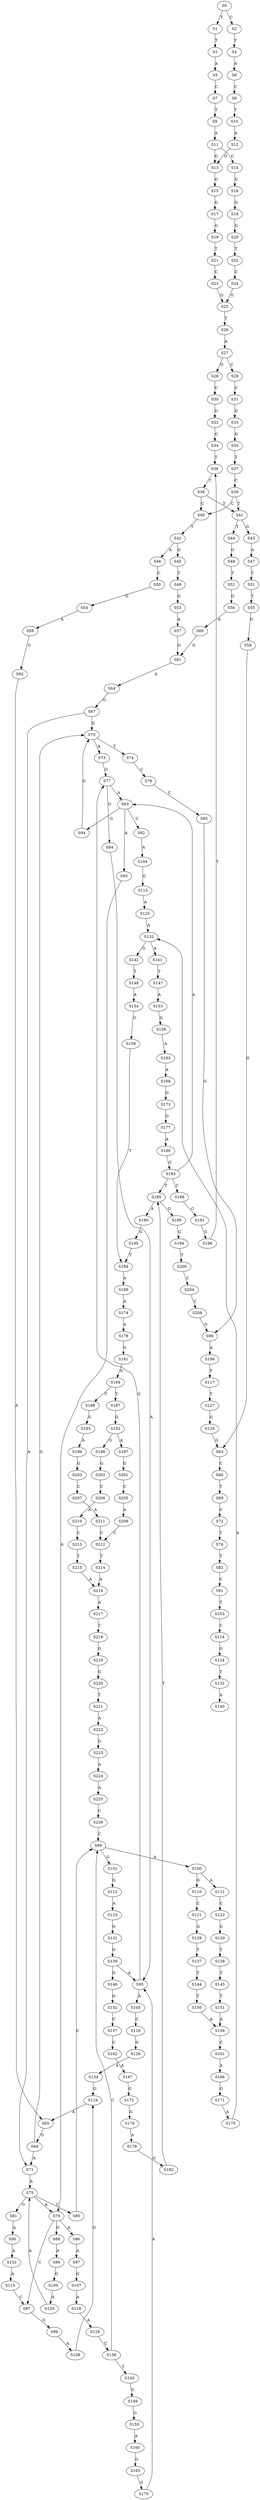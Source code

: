 strict digraph  {
	S0 -> S1 [ label = T ];
	S0 -> S2 [ label = C ];
	S1 -> S3 [ label = T ];
	S2 -> S4 [ label = T ];
	S3 -> S5 [ label = A ];
	S4 -> S6 [ label = A ];
	S5 -> S7 [ label = C ];
	S6 -> S8 [ label = C ];
	S7 -> S9 [ label = T ];
	S8 -> S10 [ label = T ];
	S9 -> S11 [ label = A ];
	S10 -> S12 [ label = A ];
	S11 -> S13 [ label = G ];
	S11 -> S14 [ label = C ];
	S12 -> S13 [ label = G ];
	S13 -> S15 [ label = G ];
	S14 -> S16 [ label = G ];
	S15 -> S17 [ label = G ];
	S16 -> S18 [ label = G ];
	S17 -> S19 [ label = G ];
	S18 -> S20 [ label = G ];
	S19 -> S21 [ label = T ];
	S20 -> S22 [ label = T ];
	S21 -> S23 [ label = C ];
	S22 -> S24 [ label = C ];
	S23 -> S25 [ label = G ];
	S24 -> S25 [ label = G ];
	S25 -> S26 [ label = T ];
	S26 -> S27 [ label = A ];
	S27 -> S28 [ label = G ];
	S27 -> S29 [ label = C ];
	S28 -> S30 [ label = C ];
	S29 -> S31 [ label = C ];
	S30 -> S32 [ label = G ];
	S31 -> S33 [ label = G ];
	S32 -> S34 [ label = G ];
	S33 -> S35 [ label = G ];
	S34 -> S36 [ label = T ];
	S35 -> S37 [ label = T ];
	S36 -> S38 [ label = C ];
	S37 -> S39 [ label = C ];
	S38 -> S40 [ label = C ];
	S38 -> S41 [ label = T ];
	S39 -> S40 [ label = C ];
	S39 -> S41 [ label = T ];
	S40 -> S42 [ label = T ];
	S41 -> S43 [ label = G ];
	S41 -> S44 [ label = T ];
	S42 -> S45 [ label = G ];
	S42 -> S46 [ label = A ];
	S43 -> S47 [ label = A ];
	S44 -> S48 [ label = G ];
	S45 -> S49 [ label = T ];
	S46 -> S50 [ label = C ];
	S47 -> S51 [ label = T ];
	S48 -> S52 [ label = T ];
	S49 -> S53 [ label = G ];
	S50 -> S54 [ label = G ];
	S51 -> S55 [ label = T ];
	S52 -> S56 [ label = G ];
	S53 -> S57 [ label = A ];
	S54 -> S58 [ label = A ];
	S55 -> S59 [ label = G ];
	S56 -> S60 [ label = A ];
	S57 -> S61 [ label = G ];
	S58 -> S62 [ label = G ];
	S59 -> S63 [ label = G ];
	S60 -> S61 [ label = G ];
	S61 -> S64 [ label = A ];
	S62 -> S65 [ label = A ];
	S63 -> S66 [ label = C ];
	S64 -> S67 [ label = G ];
	S65 -> S68 [ label = G ];
	S66 -> S69 [ label = T ];
	S67 -> S70 [ label = G ];
	S67 -> S71 [ label = A ];
	S68 -> S71 [ label = A ];
	S68 -> S70 [ label = G ];
	S69 -> S72 [ label = C ];
	S70 -> S73 [ label = A ];
	S70 -> S74 [ label = T ];
	S71 -> S75 [ label = A ];
	S72 -> S76 [ label = T ];
	S73 -> S77 [ label = G ];
	S74 -> S78 [ label = C ];
	S75 -> S79 [ label = A ];
	S75 -> S80 [ label = C ];
	S75 -> S81 [ label = G ];
	S76 -> S82 [ label = T ];
	S77 -> S83 [ label = A ];
	S77 -> S84 [ label = G ];
	S78 -> S85 [ label = C ];
	S79 -> S86 [ label = A ];
	S79 -> S87 [ label = C ];
	S79 -> S88 [ label = G ];
	S80 -> S89 [ label = C ];
	S81 -> S90 [ label = A ];
	S82 -> S91 [ label = C ];
	S83 -> S92 [ label = C ];
	S83 -> S93 [ label = A ];
	S83 -> S94 [ label = G ];
	S84 -> S95 [ label = A ];
	S85 -> S96 [ label = G ];
	S86 -> S97 [ label = A ];
	S87 -> S98 [ label = G ];
	S88 -> S99 [ label = A ];
	S89 -> S100 [ label = A ];
	S89 -> S101 [ label = G ];
	S90 -> S102 [ label = A ];
	S91 -> S103 [ label = T ];
	S92 -> S104 [ label = A ];
	S93 -> S79 [ label = A ];
	S94 -> S70 [ label = G ];
	S95 -> S77 [ label = G ];
	S95 -> S105 [ label = A ];
	S96 -> S106 [ label = A ];
	S97 -> S107 [ label = G ];
	S98 -> S108 [ label = A ];
	S99 -> S109 [ label = G ];
	S100 -> S110 [ label = G ];
	S100 -> S111 [ label = A ];
	S101 -> S112 [ label = G ];
	S102 -> S113 [ label = A ];
	S103 -> S114 [ label = C ];
	S104 -> S115 [ label = G ];
	S105 -> S116 [ label = C ];
	S106 -> S117 [ label = T ];
	S107 -> S118 [ label = A ];
	S108 -> S119 [ label = G ];
	S109 -> S120 [ label = A ];
	S110 -> S121 [ label = C ];
	S111 -> S122 [ label = C ];
	S112 -> S123 [ label = A ];
	S113 -> S87 [ label = C ];
	S114 -> S124 [ label = G ];
	S115 -> S125 [ label = A ];
	S116 -> S126 [ label = G ];
	S117 -> S127 [ label = T ];
	S118 -> S128 [ label = A ];
	S119 -> S65 [ label = A ];
	S120 -> S75 [ label = A ];
	S121 -> S129 [ label = G ];
	S122 -> S130 [ label = G ];
	S123 -> S131 [ label = G ];
	S124 -> S132 [ label = T ];
	S125 -> S133 [ label = A ];
	S126 -> S134 [ label = A ];
	S127 -> S135 [ label = G ];
	S128 -> S136 [ label = C ];
	S129 -> S137 [ label = T ];
	S130 -> S138 [ label = T ];
	S131 -> S139 [ label = G ];
	S132 -> S140 [ label = A ];
	S133 -> S141 [ label = A ];
	S133 -> S142 [ label = G ];
	S134 -> S119 [ label = G ];
	S135 -> S63 [ label = G ];
	S136 -> S89 [ label = C ];
	S136 -> S143 [ label = T ];
	S137 -> S144 [ label = T ];
	S138 -> S145 [ label = T ];
	S139 -> S95 [ label = A ];
	S139 -> S146 [ label = G ];
	S141 -> S147 [ label = T ];
	S142 -> S148 [ label = T ];
	S143 -> S149 [ label = G ];
	S144 -> S150 [ label = T ];
	S145 -> S151 [ label = T ];
	S146 -> S152 [ label = G ];
	S147 -> S153 [ label = A ];
	S148 -> S154 [ label = A ];
	S149 -> S155 [ label = G ];
	S150 -> S156 [ label = A ];
	S151 -> S156 [ label = A ];
	S152 -> S157 [ label = C ];
	S153 -> S158 [ label = G ];
	S154 -> S159 [ label = G ];
	S155 -> S160 [ label = A ];
	S156 -> S161 [ label = C ];
	S157 -> S162 [ label = C ];
	S158 -> S163 [ label = A ];
	S159 -> S164 [ label = T ];
	S160 -> S165 [ label = G ];
	S161 -> S166 [ label = A ];
	S162 -> S167 [ label = A ];
	S163 -> S168 [ label = A ];
	S164 -> S169 [ label = A ];
	S165 -> S170 [ label = G ];
	S166 -> S171 [ label = G ];
	S167 -> S172 [ label = G ];
	S168 -> S173 [ label = G ];
	S169 -> S174 [ label = A ];
	S170 -> S95 [ label = A ];
	S171 -> S175 [ label = A ];
	S172 -> S176 [ label = G ];
	S173 -> S177 [ label = G ];
	S174 -> S178 [ label = A ];
	S175 -> S133 [ label = A ];
	S176 -> S179 [ label = A ];
	S177 -> S180 [ label = A ];
	S178 -> S181 [ label = G ];
	S179 -> S182 [ label = G ];
	S180 -> S183 [ label = G ];
	S181 -> S184 [ label = G ];
	S182 -> S185 [ label = T ];
	S183 -> S185 [ label = T ];
	S183 -> S186 [ label = C ];
	S183 -> S83 [ label = A ];
	S184 -> S187 [ label = T ];
	S184 -> S188 [ label = C ];
	S185 -> S189 [ label = G ];
	S185 -> S190 [ label = A ];
	S186 -> S191 [ label = G ];
	S187 -> S192 [ label = G ];
	S188 -> S193 [ label = G ];
	S189 -> S194 [ label = G ];
	S190 -> S195 [ label = G ];
	S191 -> S196 [ label = G ];
	S192 -> S197 [ label = A ];
	S192 -> S198 [ label = G ];
	S193 -> S199 [ label = A ];
	S194 -> S200 [ label = T ];
	S195 -> S164 [ label = T ];
	S196 -> S36 [ label = T ];
	S197 -> S201 [ label = G ];
	S198 -> S202 [ label = G ];
	S199 -> S203 [ label = G ];
	S200 -> S204 [ label = C ];
	S201 -> S205 [ label = C ];
	S202 -> S206 [ label = C ];
	S203 -> S207 [ label = C ];
	S204 -> S208 [ label = C ];
	S205 -> S209 [ label = A ];
	S206 -> S210 [ label = A ];
	S207 -> S211 [ label = A ];
	S208 -> S96 [ label = G ];
	S209 -> S212 [ label = C ];
	S210 -> S213 [ label = C ];
	S211 -> S212 [ label = C ];
	S212 -> S214 [ label = T ];
	S213 -> S215 [ label = T ];
	S214 -> S216 [ label = A ];
	S215 -> S216 [ label = A ];
	S216 -> S217 [ label = A ];
	S217 -> S218 [ label = T ];
	S218 -> S219 [ label = G ];
	S219 -> S220 [ label = G ];
	S220 -> S221 [ label = T ];
	S221 -> S222 [ label = A ];
	S222 -> S223 [ label = G ];
	S223 -> S224 [ label = A ];
	S224 -> S225 [ label = A ];
	S225 -> S226 [ label = C ];
	S226 -> S89 [ label = C ];
}
